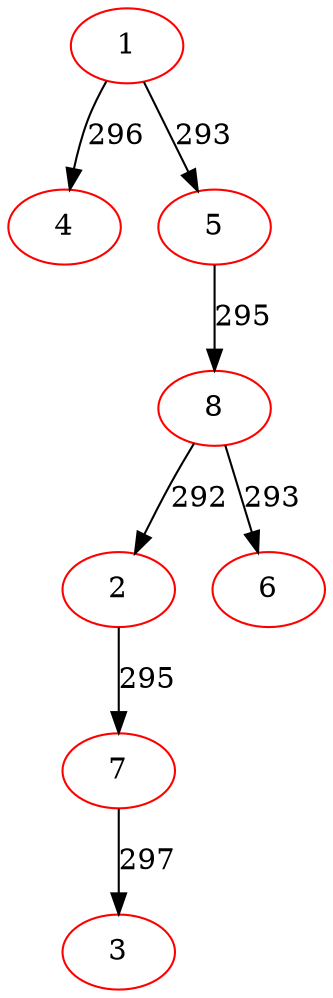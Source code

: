 digraph {
1[color=red]
4[color=red]
1->4[label=296]
5[color=red]
8[color=red]
2[color=red]
7[color=red]
3[color=red]
7->3[label=297]
2->7[label=295]
8->2[label=292]
6[color=red]
8->6[label=293]
5->8[label=295]
1->5[label=293]
}